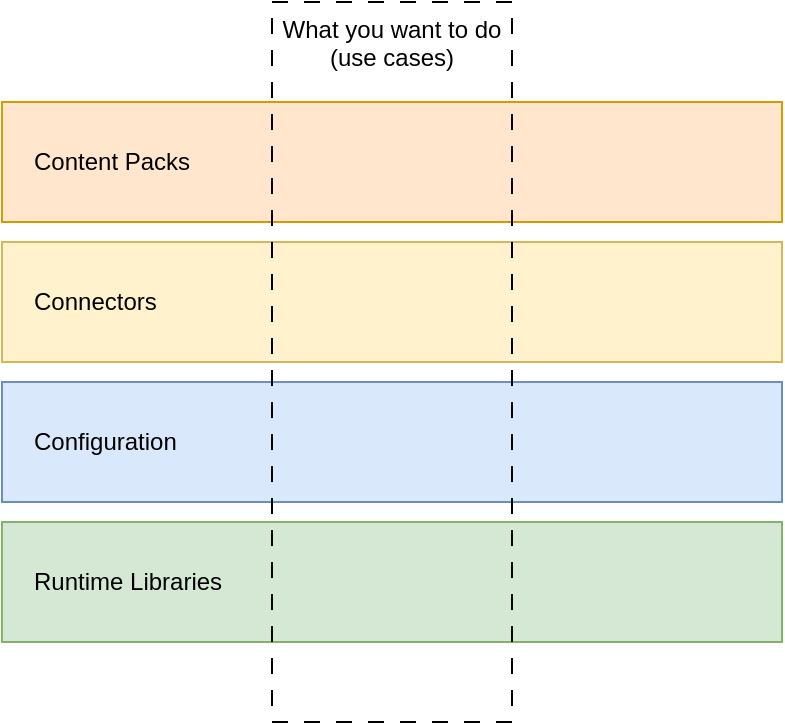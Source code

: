 <mxfile version="24.1.0" type="device">
  <diagram name="four-layers-of-choice" id="SAM_tC9CIVqK7PkyQRDT">
    <mxGraphModel dx="1114" dy="941" grid="1" gridSize="10" guides="1" tooltips="1" connect="1" arrows="1" fold="1" page="1" pageScale="1" pageWidth="827" pageHeight="1169" math="0" shadow="0">
      <root>
        <mxCell id="0" />
        <mxCell id="1" parent="0" />
        <mxCell id="9Qbzj7xQOk-ZIAOEFLsu-1" value="Content Packs" style="rounded=0;whiteSpace=wrap;html=1;align=left;spacingLeft=14;fillColor=#ffe6cc;strokeColor=#d79b00;" vertex="1" parent="1">
          <mxGeometry x="230" y="310" width="390" height="60" as="geometry" />
        </mxCell>
        <mxCell id="9Qbzj7xQOk-ZIAOEFLsu-2" value="Connectors" style="rounded=0;whiteSpace=wrap;html=1;align=left;spacingLeft=14;fillColor=#fff2cc;strokeColor=#d6b656;" vertex="1" parent="1">
          <mxGeometry x="230" y="380" width="390" height="60" as="geometry" />
        </mxCell>
        <mxCell id="9Qbzj7xQOk-ZIAOEFLsu-3" value="Configuration" style="rounded=0;whiteSpace=wrap;html=1;align=left;spacingLeft=14;fillColor=#dae8fc;strokeColor=#6c8ebf;" vertex="1" parent="1">
          <mxGeometry x="230" y="450" width="390" height="60" as="geometry" />
        </mxCell>
        <mxCell id="9Qbzj7xQOk-ZIAOEFLsu-4" value="Runtime Libraries" style="rounded=0;whiteSpace=wrap;html=1;align=left;spacingLeft=14;fillColor=#d5e8d4;strokeColor=#82b366;" vertex="1" parent="1">
          <mxGeometry x="230" y="520" width="390" height="60" as="geometry" />
        </mxCell>
        <mxCell id="9Qbzj7xQOk-ZIAOEFLsu-6" value="What you want to do&lt;div&gt;(use cases)&lt;/div&gt;" style="rounded=0;whiteSpace=wrap;html=1;fillColor=none;verticalAlign=top;dashed=1;dashPattern=8 8;" vertex="1" parent="1">
          <mxGeometry x="365" y="260" width="120" height="360" as="geometry" />
        </mxCell>
      </root>
    </mxGraphModel>
  </diagram>
</mxfile>
